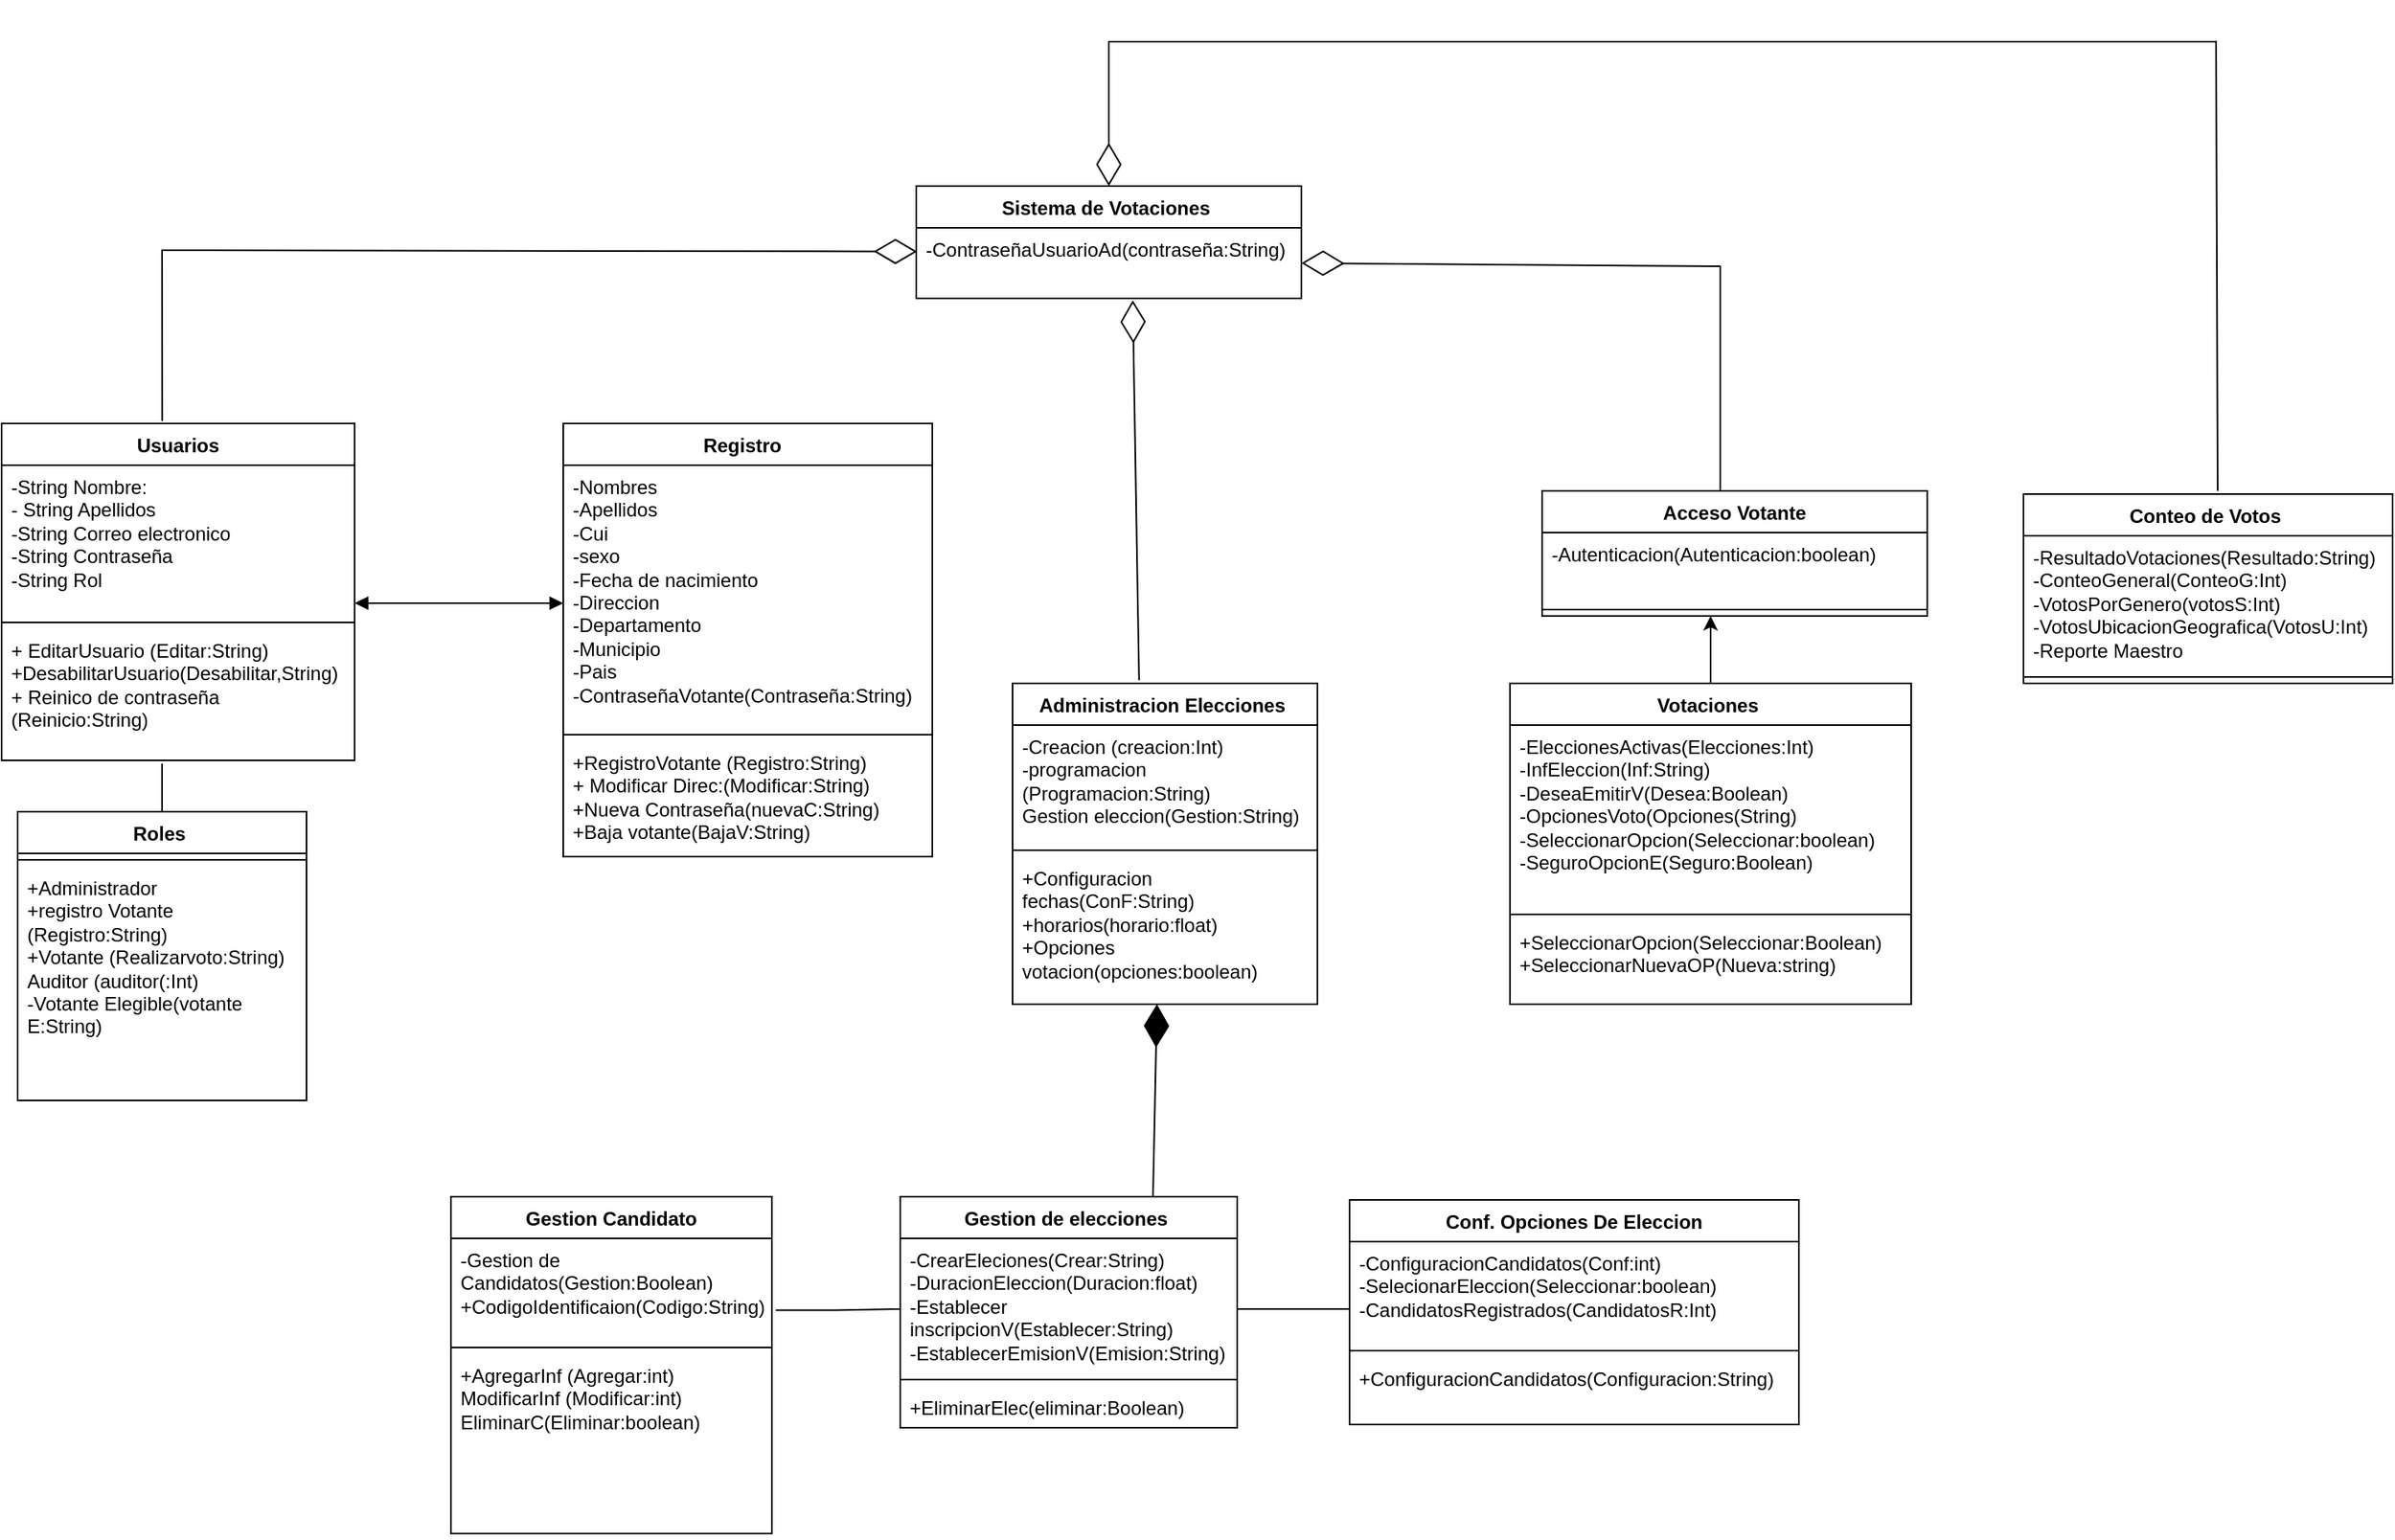 <mxfile version="22.0.2" type="device">
  <diagram id="44V1SXX1bZddX2xvPT-_" name="Página-1">
    <mxGraphModel dx="1036" dy="1775" grid="1" gridSize="10" guides="1" tooltips="1" connect="1" arrows="1" fold="1" page="1" pageScale="1" pageWidth="827" pageHeight="1169" math="0" shadow="0">
      <root>
        <mxCell id="0" />
        <mxCell id="1" parent="0" />
        <mxCell id="usIb8V47PSjIrWivX886-9" value="&amp;nbsp;Usuarios&amp;nbsp;" style="swimlane;fontStyle=1;align=center;verticalAlign=top;childLayout=stackLayout;horizontal=1;startSize=26;horizontalStack=0;resizeParent=1;resizeParentMax=0;resizeLast=0;collapsible=1;marginBottom=0;whiteSpace=wrap;html=1;" parent="1" vertex="1">
          <mxGeometry x="20" y="78" width="220" height="210" as="geometry" />
        </mxCell>
        <mxCell id="usIb8V47PSjIrWivX886-10" value="-String Nombre:&lt;br&gt;- String Apellidos&amp;nbsp;&lt;br style=&quot;border-color: var(--border-color);&quot;&gt;-String Correo electronico&amp;nbsp;&lt;br style=&quot;border-color: var(--border-color);&quot;&gt;-String Contraseña&amp;nbsp;&lt;br style=&quot;border-color: var(--border-color);&quot;&gt;-String Rol" style="text;strokeColor=none;fillColor=none;align=left;verticalAlign=top;spacingLeft=4;spacingRight=4;overflow=hidden;rotatable=0;points=[[0,0.5],[1,0.5]];portConstraint=eastwest;whiteSpace=wrap;html=1;" parent="usIb8V47PSjIrWivX886-9" vertex="1">
          <mxGeometry y="26" width="220" height="94" as="geometry" />
        </mxCell>
        <mxCell id="usIb8V47PSjIrWivX886-11" value="" style="line;strokeWidth=1;fillColor=none;align=left;verticalAlign=middle;spacingTop=-1;spacingLeft=3;spacingRight=3;rotatable=0;labelPosition=right;points=[];portConstraint=eastwest;strokeColor=inherit;" parent="usIb8V47PSjIrWivX886-9" vertex="1">
          <mxGeometry y="120" width="220" height="8" as="geometry" />
        </mxCell>
        <mxCell id="usIb8V47PSjIrWivX886-12" value="+ EditarUsuario (Editar:String)&lt;br&gt;+DesabilitarUsuario(Desabilitar,String)&lt;br&gt;+ Reinico de contraseña (Reinicio:String)" style="text;strokeColor=none;fillColor=none;align=left;verticalAlign=top;spacingLeft=4;spacingRight=4;overflow=hidden;rotatable=0;points=[[0,0.5],[1,0.5]];portConstraint=eastwest;whiteSpace=wrap;html=1;" parent="usIb8V47PSjIrWivX886-9" vertex="1">
          <mxGeometry y="128" width="220" height="82" as="geometry" />
        </mxCell>
        <mxCell id="usIb8V47PSjIrWivX886-13" value="Registro&amp;nbsp;&amp;nbsp;" style="swimlane;fontStyle=1;align=center;verticalAlign=top;childLayout=stackLayout;horizontal=1;startSize=26;horizontalStack=0;resizeParent=1;resizeParentMax=0;resizeLast=0;collapsible=1;marginBottom=0;whiteSpace=wrap;html=1;" parent="1" vertex="1">
          <mxGeometry x="370" y="78" width="230" height="270" as="geometry" />
        </mxCell>
        <mxCell id="C39rF7v7l_hXo3VZjHcz-29" value="" style="endArrow=none;html=1;edgeStyle=orthogonalEdgeStyle;rounded=0;exitX=0.5;exitY=0;exitDx=0;exitDy=0;" edge="1" parent="usIb8V47PSjIrWivX886-13" source="BANhtGc8Oh-nIr8807zj-5">
          <mxGeometry relative="1" as="geometry">
            <mxPoint x="60" y="112" as="sourcePoint" />
            <mxPoint x="-250" y="212" as="targetPoint" />
          </mxGeometry>
        </mxCell>
        <mxCell id="usIb8V47PSjIrWivX886-14" value="-Nombres&lt;br&gt;-Apellidos&lt;br&gt;-Cui&lt;br&gt;-sexo&lt;br&gt;-Fecha de nacimiento&lt;br&gt;-Direccion&amp;nbsp;&lt;br&gt;-Departamento&lt;br&gt;-Municipio&lt;br&gt;-Pais&amp;nbsp;&lt;br&gt;-ContraseñaVotante(Contraseña:String)&lt;br&gt;&amp;nbsp;" style="text;strokeColor=none;fillColor=none;align=left;verticalAlign=top;spacingLeft=4;spacingRight=4;overflow=hidden;rotatable=0;points=[[0,0.5],[1,0.5]];portConstraint=eastwest;whiteSpace=wrap;html=1;" parent="usIb8V47PSjIrWivX886-13" vertex="1">
          <mxGeometry y="26" width="230" height="164" as="geometry" />
        </mxCell>
        <mxCell id="usIb8V47PSjIrWivX886-15" value="" style="line;strokeWidth=1;fillColor=none;align=left;verticalAlign=middle;spacingTop=-1;spacingLeft=3;spacingRight=3;rotatable=0;labelPosition=right;points=[];portConstraint=eastwest;strokeColor=inherit;" parent="usIb8V47PSjIrWivX886-13" vertex="1">
          <mxGeometry y="190" width="230" height="8" as="geometry" />
        </mxCell>
        <mxCell id="usIb8V47PSjIrWivX886-16" value="+RegistroVotante (Registro:String)&lt;br&gt;+ Modificar Direc:(Modificar:String)&lt;br&gt;+Nueva Contraseña(nuevaC:String)&lt;br&gt;+Baja votante(BajaV:String)&lt;br&gt;" style="text;strokeColor=none;fillColor=none;align=left;verticalAlign=top;spacingLeft=4;spacingRight=4;overflow=hidden;rotatable=0;points=[[0,0.5],[1,0.5]];portConstraint=eastwest;whiteSpace=wrap;html=1;" parent="usIb8V47PSjIrWivX886-13" vertex="1">
          <mxGeometry y="198" width="230" height="72" as="geometry" />
        </mxCell>
        <mxCell id="BANhtGc8Oh-nIr8807zj-5" value="Roles&amp;nbsp;" style="swimlane;fontStyle=1;align=center;verticalAlign=top;childLayout=stackLayout;horizontal=1;startSize=26;horizontalStack=0;resizeParent=1;resizeParentMax=0;resizeLast=0;collapsible=1;marginBottom=0;whiteSpace=wrap;html=1;" parent="1" vertex="1">
          <mxGeometry x="30" y="320" width="180" height="180" as="geometry" />
        </mxCell>
        <mxCell id="BANhtGc8Oh-nIr8807zj-7" value="" style="line;strokeWidth=1;fillColor=none;align=left;verticalAlign=middle;spacingTop=-1;spacingLeft=3;spacingRight=3;rotatable=0;labelPosition=right;points=[];portConstraint=eastwest;strokeColor=inherit;" parent="BANhtGc8Oh-nIr8807zj-5" vertex="1">
          <mxGeometry y="26" width="180" height="8" as="geometry" />
        </mxCell>
        <mxCell id="BANhtGc8Oh-nIr8807zj-8" value="+Administrador&lt;br&gt;+registro Votante (Registro:String)&lt;br&gt;+Votante (Realizarvoto:String)&lt;br&gt;Auditor (auditor(:Int)&lt;br&gt;-Votante Elegible(votante E:String)" style="text;strokeColor=none;fillColor=none;align=left;verticalAlign=top;spacingLeft=4;spacingRight=4;overflow=hidden;rotatable=0;points=[[0,0.5],[1,0.5]];portConstraint=eastwest;whiteSpace=wrap;html=1;" parent="BANhtGc8Oh-nIr8807zj-5" vertex="1">
          <mxGeometry y="34" width="180" height="146" as="geometry" />
        </mxCell>
        <mxCell id="BANhtGc8Oh-nIr8807zj-11" value="Administracion Elecciones&amp;nbsp;&lt;br&gt;" style="swimlane;fontStyle=1;align=center;verticalAlign=top;childLayout=stackLayout;horizontal=1;startSize=26;horizontalStack=0;resizeParent=1;resizeParentMax=0;resizeLast=0;collapsible=1;marginBottom=0;whiteSpace=wrap;html=1;" parent="1" vertex="1">
          <mxGeometry x="650" y="240" width="190" height="200" as="geometry" />
        </mxCell>
        <mxCell id="BANhtGc8Oh-nIr8807zj-12" value="-Creacion (creacion:Int)&lt;br&gt;-programacion (Programacion:String)&lt;br&gt;Gestion eleccion(Gestion:String)" style="text;strokeColor=none;fillColor=none;align=left;verticalAlign=top;spacingLeft=4;spacingRight=4;overflow=hidden;rotatable=0;points=[[0,0.5],[1,0.5]];portConstraint=eastwest;whiteSpace=wrap;html=1;" parent="BANhtGc8Oh-nIr8807zj-11" vertex="1">
          <mxGeometry y="26" width="190" height="74" as="geometry" />
        </mxCell>
        <mxCell id="BANhtGc8Oh-nIr8807zj-13" value="" style="line;strokeWidth=1;fillColor=none;align=left;verticalAlign=middle;spacingTop=-1;spacingLeft=3;spacingRight=3;rotatable=0;labelPosition=right;points=[];portConstraint=eastwest;strokeColor=inherit;" parent="BANhtGc8Oh-nIr8807zj-11" vertex="1">
          <mxGeometry y="100" width="190" height="8" as="geometry" />
        </mxCell>
        <mxCell id="BANhtGc8Oh-nIr8807zj-14" value="+Configuracion fechas(ConF:String)&lt;br&gt;+horarios(horario:float)&lt;br&gt;+Opciones votacion(opciones:boolean)" style="text;strokeColor=none;fillColor=none;align=left;verticalAlign=top;spacingLeft=4;spacingRight=4;overflow=hidden;rotatable=0;points=[[0,0.5],[1,0.5]];portConstraint=eastwest;whiteSpace=wrap;html=1;" parent="BANhtGc8Oh-nIr8807zj-11" vertex="1">
          <mxGeometry y="108" width="190" height="92" as="geometry" />
        </mxCell>
        <mxCell id="BANhtGc8Oh-nIr8807zj-15" value="Gestion de elecciones&amp;nbsp;" style="swimlane;fontStyle=1;align=center;verticalAlign=top;childLayout=stackLayout;horizontal=1;startSize=26;horizontalStack=0;resizeParent=1;resizeParentMax=0;resizeLast=0;collapsible=1;marginBottom=0;whiteSpace=wrap;html=1;" parent="1" vertex="1">
          <mxGeometry x="580" y="560" width="210" height="144" as="geometry" />
        </mxCell>
        <mxCell id="BANhtGc8Oh-nIr8807zj-16" value="-CrearEleciones(Crear:String)&lt;br&gt;-DuracionEleccion(Duracion:float)&lt;br&gt;-Establecer inscripcionV(Establecer:String)&lt;br&gt;-EstablecerEmisionV(Emision:String)" style="text;strokeColor=none;fillColor=none;align=left;verticalAlign=top;spacingLeft=4;spacingRight=4;overflow=hidden;rotatable=0;points=[[0,0.5],[1,0.5]];portConstraint=eastwest;whiteSpace=wrap;html=1;" parent="BANhtGc8Oh-nIr8807zj-15" vertex="1">
          <mxGeometry y="26" width="210" height="84" as="geometry" />
        </mxCell>
        <mxCell id="BANhtGc8Oh-nIr8807zj-17" value="" style="line;strokeWidth=1;fillColor=none;align=left;verticalAlign=middle;spacingTop=-1;spacingLeft=3;spacingRight=3;rotatable=0;labelPosition=right;points=[];portConstraint=eastwest;strokeColor=inherit;" parent="BANhtGc8Oh-nIr8807zj-15" vertex="1">
          <mxGeometry y="110" width="210" height="8" as="geometry" />
        </mxCell>
        <mxCell id="BANhtGc8Oh-nIr8807zj-18" value="+EliminarElec(eliminar:Boolean)" style="text;strokeColor=none;fillColor=none;align=left;verticalAlign=top;spacingLeft=4;spacingRight=4;overflow=hidden;rotatable=0;points=[[0,0.5],[1,0.5]];portConstraint=eastwest;whiteSpace=wrap;html=1;" parent="BANhtGc8Oh-nIr8807zj-15" vertex="1">
          <mxGeometry y="118" width="210" height="26" as="geometry" />
        </mxCell>
        <mxCell id="BANhtGc8Oh-nIr8807zj-19" value="Gestion Candidato" style="swimlane;fontStyle=1;align=center;verticalAlign=top;childLayout=stackLayout;horizontal=1;startSize=26;horizontalStack=0;resizeParent=1;resizeParentMax=0;resizeLast=0;collapsible=1;marginBottom=0;whiteSpace=wrap;html=1;" parent="1" vertex="1">
          <mxGeometry x="300" y="560" width="200" height="210" as="geometry" />
        </mxCell>
        <mxCell id="BANhtGc8Oh-nIr8807zj-20" value="-Gestion de Candidatos(Gestion:Boolean)&lt;br&gt;+CodigoIdentificaion(Codigo:String)&lt;br&gt;" style="text;strokeColor=none;fillColor=none;align=left;verticalAlign=top;spacingLeft=4;spacingRight=4;overflow=hidden;rotatable=0;points=[[0,0.5],[1,0.5]];portConstraint=eastwest;whiteSpace=wrap;html=1;" parent="BANhtGc8Oh-nIr8807zj-19" vertex="1">
          <mxGeometry y="26" width="200" height="64" as="geometry" />
        </mxCell>
        <mxCell id="BANhtGc8Oh-nIr8807zj-21" value="" style="line;strokeWidth=1;fillColor=none;align=left;verticalAlign=middle;spacingTop=-1;spacingLeft=3;spacingRight=3;rotatable=0;labelPosition=right;points=[];portConstraint=eastwest;strokeColor=inherit;" parent="BANhtGc8Oh-nIr8807zj-19" vertex="1">
          <mxGeometry y="90" width="200" height="8" as="geometry" />
        </mxCell>
        <mxCell id="BANhtGc8Oh-nIr8807zj-22" value="+AgregarInf (Agregar:int)&lt;br&gt;ModificarInf (Modificar:int)&lt;br&gt;EliminarC(Eliminar:boolean)" style="text;strokeColor=none;fillColor=none;align=left;verticalAlign=top;spacingLeft=4;spacingRight=4;overflow=hidden;rotatable=0;points=[[0,0.5],[1,0.5]];portConstraint=eastwest;whiteSpace=wrap;html=1;" parent="BANhtGc8Oh-nIr8807zj-19" vertex="1">
          <mxGeometry y="98" width="200" height="112" as="geometry" />
        </mxCell>
        <mxCell id="BANhtGc8Oh-nIr8807zj-23" value="Conf. Opciones De Eleccion" style="swimlane;fontStyle=1;align=center;verticalAlign=top;childLayout=stackLayout;horizontal=1;startSize=26;horizontalStack=0;resizeParent=1;resizeParentMax=0;resizeLast=0;collapsible=1;marginBottom=0;whiteSpace=wrap;html=1;" parent="1" vertex="1">
          <mxGeometry x="860" y="562" width="280" height="140" as="geometry" />
        </mxCell>
        <mxCell id="BANhtGc8Oh-nIr8807zj-24" value="-ConfiguracionCandidatos(Conf:int)&lt;br&gt;-SelecionarEleccion(Seleccionar:boolean)&lt;br&gt;-CandidatosRegistrados(CandidatosR:Int)&lt;br&gt;" style="text;strokeColor=none;fillColor=none;align=left;verticalAlign=top;spacingLeft=4;spacingRight=4;overflow=hidden;rotatable=0;points=[[0,0.5],[1,0.5]];portConstraint=eastwest;whiteSpace=wrap;html=1;" parent="BANhtGc8Oh-nIr8807zj-23" vertex="1">
          <mxGeometry y="26" width="280" height="64" as="geometry" />
        </mxCell>
        <mxCell id="BANhtGc8Oh-nIr8807zj-25" value="" style="line;strokeWidth=1;fillColor=none;align=left;verticalAlign=middle;spacingTop=-1;spacingLeft=3;spacingRight=3;rotatable=0;labelPosition=right;points=[];portConstraint=eastwest;strokeColor=inherit;" parent="BANhtGc8Oh-nIr8807zj-23" vertex="1">
          <mxGeometry y="90" width="280" height="8" as="geometry" />
        </mxCell>
        <mxCell id="BANhtGc8Oh-nIr8807zj-26" value="+ConfiguracionCandidatos(Configuracion:String)" style="text;strokeColor=none;fillColor=none;align=left;verticalAlign=top;spacingLeft=4;spacingRight=4;overflow=hidden;rotatable=0;points=[[0,0.5],[1,0.5]];portConstraint=eastwest;whiteSpace=wrap;html=1;" parent="BANhtGc8Oh-nIr8807zj-23" vertex="1">
          <mxGeometry y="98" width="280" height="42" as="geometry" />
        </mxCell>
        <mxCell id="BANhtGc8Oh-nIr8807zj-27" value="Acceso Votante" style="swimlane;fontStyle=1;align=center;verticalAlign=top;childLayout=stackLayout;horizontal=1;startSize=26;horizontalStack=0;resizeParent=1;resizeParentMax=0;resizeLast=0;collapsible=1;marginBottom=0;whiteSpace=wrap;html=1;" parent="1" vertex="1">
          <mxGeometry x="980" y="120" width="240" height="78" as="geometry" />
        </mxCell>
        <mxCell id="BANhtGc8Oh-nIr8807zj-28" value="-Autenticacion(Autenticacion:boolean)&lt;br&gt;" style="text;strokeColor=none;fillColor=none;align=left;verticalAlign=top;spacingLeft=4;spacingRight=4;overflow=hidden;rotatable=0;points=[[0,0.5],[1,0.5]];portConstraint=eastwest;whiteSpace=wrap;html=1;" parent="BANhtGc8Oh-nIr8807zj-27" vertex="1">
          <mxGeometry y="26" width="240" height="44" as="geometry" />
        </mxCell>
        <mxCell id="BANhtGc8Oh-nIr8807zj-29" value="" style="line;strokeWidth=1;fillColor=none;align=left;verticalAlign=middle;spacingTop=-1;spacingLeft=3;spacingRight=3;rotatable=0;labelPosition=right;points=[];portConstraint=eastwest;strokeColor=inherit;" parent="BANhtGc8Oh-nIr8807zj-27" vertex="1">
          <mxGeometry y="70" width="240" height="8" as="geometry" />
        </mxCell>
        <mxCell id="C39rF7v7l_hXo3VZjHcz-9" value="" style="edgeStyle=orthogonalEdgeStyle;rounded=0;orthogonalLoop=1;jettySize=auto;html=1;" edge="1" parent="1" source="BANhtGc8Oh-nIr8807zj-31" target="BANhtGc8Oh-nIr8807zj-29">
          <mxGeometry relative="1" as="geometry">
            <Array as="points">
              <mxPoint x="1085" y="200" />
              <mxPoint x="1085" y="200" />
            </Array>
          </mxGeometry>
        </mxCell>
        <mxCell id="BANhtGc8Oh-nIr8807zj-31" value="Votaciones&amp;nbsp;" style="swimlane;fontStyle=1;align=center;verticalAlign=top;childLayout=stackLayout;horizontal=1;startSize=26;horizontalStack=0;resizeParent=1;resizeParentMax=0;resizeLast=0;collapsible=1;marginBottom=0;whiteSpace=wrap;html=1;" parent="1" vertex="1">
          <mxGeometry x="960" y="240" width="250" height="200" as="geometry" />
        </mxCell>
        <mxCell id="BANhtGc8Oh-nIr8807zj-32" value="-EleccionesActivas(Elecciones:Int)&lt;br&gt;-InfEleccion(Inf:String)&lt;br&gt;-DeseaEmitirV(Desea:Boolean)&lt;br&gt;-OpcionesVoto(Opciones(String)&lt;br&gt;-SeleccionarOpcion(Seleccionar:boolean)&lt;br&gt;-SeguroOpcionE(Seguro:Boolean)&lt;br&gt;" style="text;strokeColor=none;fillColor=none;align=left;verticalAlign=top;spacingLeft=4;spacingRight=4;overflow=hidden;rotatable=0;points=[[0,0.5],[1,0.5]];portConstraint=eastwest;whiteSpace=wrap;html=1;" parent="BANhtGc8Oh-nIr8807zj-31" vertex="1">
          <mxGeometry y="26" width="250" height="114" as="geometry" />
        </mxCell>
        <mxCell id="BANhtGc8Oh-nIr8807zj-33" value="" style="line;strokeWidth=1;fillColor=none;align=left;verticalAlign=middle;spacingTop=-1;spacingLeft=3;spacingRight=3;rotatable=0;labelPosition=right;points=[];portConstraint=eastwest;strokeColor=inherit;" parent="BANhtGc8Oh-nIr8807zj-31" vertex="1">
          <mxGeometry y="140" width="250" height="8" as="geometry" />
        </mxCell>
        <mxCell id="BANhtGc8Oh-nIr8807zj-34" value="+SeleccionarOpcion(Seleccionar:Boolean)&lt;br&gt;+SeleccionarNuevaOP(Nueva:string)" style="text;strokeColor=none;fillColor=none;align=left;verticalAlign=top;spacingLeft=4;spacingRight=4;overflow=hidden;rotatable=0;points=[[0,0.5],[1,0.5]];portConstraint=eastwest;whiteSpace=wrap;html=1;" parent="BANhtGc8Oh-nIr8807zj-31" vertex="1">
          <mxGeometry y="148" width="250" height="52" as="geometry" />
        </mxCell>
        <mxCell id="3VaHaR6XWZCYP7MvB4ie-1" value="Conteo de Votos&amp;nbsp;&lt;br&gt;" style="swimlane;fontStyle=1;align=center;verticalAlign=top;childLayout=stackLayout;horizontal=1;startSize=26;horizontalStack=0;resizeParent=1;resizeParentMax=0;resizeLast=0;collapsible=1;marginBottom=0;whiteSpace=wrap;html=1;" parent="1" vertex="1">
          <mxGeometry x="1280" y="122" width="230" height="118" as="geometry" />
        </mxCell>
        <mxCell id="3VaHaR6XWZCYP7MvB4ie-2" value="-ResultadoVotaciones(Resultado:String)&lt;br&gt;-ConteoGeneral(ConteoG:Int)&lt;br&gt;-VotosPorGenero(votosS:Int)&lt;br&gt;-VotosUbicacionGeografica(VotosU:Int)&lt;br&gt;-Reporte Maestro" style="text;strokeColor=none;fillColor=none;align=left;verticalAlign=top;spacingLeft=4;spacingRight=4;overflow=hidden;rotatable=0;points=[[0,0.5],[1,0.5]];portConstraint=eastwest;whiteSpace=wrap;html=1;" parent="3VaHaR6XWZCYP7MvB4ie-1" vertex="1">
          <mxGeometry y="26" width="230" height="84" as="geometry" />
        </mxCell>
        <mxCell id="3VaHaR6XWZCYP7MvB4ie-3" value="" style="line;strokeWidth=1;fillColor=none;align=left;verticalAlign=middle;spacingTop=-1;spacingLeft=3;spacingRight=3;rotatable=0;labelPosition=right;points=[];portConstraint=eastwest;strokeColor=inherit;" parent="3VaHaR6XWZCYP7MvB4ie-1" vertex="1">
          <mxGeometry y="110" width="230" height="8" as="geometry" />
        </mxCell>
        <mxCell id="3VaHaR6XWZCYP7MvB4ie-5" value="Sistema de Votaciones&amp;nbsp;" style="swimlane;fontStyle=1;align=center;verticalAlign=top;childLayout=stackLayout;horizontal=1;startSize=26;horizontalStack=0;resizeParent=1;resizeParentMax=0;resizeLast=0;collapsible=1;marginBottom=0;whiteSpace=wrap;html=1;" parent="1" vertex="1">
          <mxGeometry x="590" y="-70" width="240" height="70" as="geometry" />
        </mxCell>
        <mxCell id="3VaHaR6XWZCYP7MvB4ie-6" value="-ContraseñaUsuarioAd(contraseña:String)" style="text;strokeColor=none;fillColor=none;align=left;verticalAlign=top;spacingLeft=4;spacingRight=4;overflow=hidden;rotatable=0;points=[[0,0.5],[1,0.5]];portConstraint=eastwest;whiteSpace=wrap;html=1;" parent="3VaHaR6XWZCYP7MvB4ie-5" vertex="1">
          <mxGeometry y="26" width="240" height="44" as="geometry" />
        </mxCell>
        <mxCell id="C39rF7v7l_hXo3VZjHcz-28" value="" style="endArrow=block;startArrow=block;endFill=1;startFill=1;html=1;rounded=0;" edge="1" parent="1">
          <mxGeometry width="160" relative="1" as="geometry">
            <mxPoint x="240" y="190" as="sourcePoint" />
            <mxPoint x="370" y="190" as="targetPoint" />
          </mxGeometry>
        </mxCell>
        <mxCell id="C39rF7v7l_hXo3VZjHcz-32" value="" style="endArrow=none;html=1;edgeStyle=orthogonalEdgeStyle;rounded=0;exitX=1.012;exitY=0.7;exitDx=0;exitDy=0;exitPerimeter=0;entryX=0;entryY=0.5;entryDx=0;entryDy=0;" edge="1" parent="1" source="BANhtGc8Oh-nIr8807zj-20" target="BANhtGc8Oh-nIr8807zj-16">
          <mxGeometry relative="1" as="geometry">
            <mxPoint x="510" y="630" as="sourcePoint" />
            <mxPoint x="570" y="630" as="targetPoint" />
            <Array as="points">
              <mxPoint x="540" y="631" />
              <mxPoint x="580" y="630" />
            </Array>
          </mxGeometry>
        </mxCell>
        <mxCell id="C39rF7v7l_hXo3VZjHcz-35" value="" style="endArrow=none;html=1;edgeStyle=orthogonalEdgeStyle;rounded=0;exitX=1;exitY=0.5;exitDx=0;exitDy=0;entryX=0;entryY=0.5;entryDx=0;entryDy=0;" edge="1" parent="1" source="BANhtGc8Oh-nIr8807zj-16" target="BANhtGc8Oh-nIr8807zj-24">
          <mxGeometry relative="1" as="geometry">
            <mxPoint x="512" y="641" as="sourcePoint" />
            <mxPoint x="590" y="638" as="targetPoint" />
            <Array as="points">
              <mxPoint x="790" y="630" />
              <mxPoint x="860" y="630" />
            </Array>
          </mxGeometry>
        </mxCell>
        <mxCell id="C39rF7v7l_hXo3VZjHcz-36" value="" style="endArrow=diamondThin;endFill=0;endSize=24;html=1;rounded=0;exitX=0.415;exitY=-0.01;exitDx=0;exitDy=0;entryX=0.562;entryY=1.027;entryDx=0;entryDy=0;entryPerimeter=0;exitPerimeter=0;" edge="1" parent="1" source="BANhtGc8Oh-nIr8807zj-11" target="3VaHaR6XWZCYP7MvB4ie-6">
          <mxGeometry width="160" relative="1" as="geometry">
            <mxPoint x="650" y="182.5" as="sourcePoint" />
            <mxPoint x="720" y="10" as="targetPoint" />
            <Array as="points" />
          </mxGeometry>
        </mxCell>
        <mxCell id="C39rF7v7l_hXo3VZjHcz-37" value="" style="endArrow=diamondThin;endFill=0;endSize=24;html=1;rounded=0;exitX=0.5;exitY=0;exitDx=0;exitDy=0;entryX=1;entryY=0.5;entryDx=0;entryDy=0;" edge="1" parent="1" target="3VaHaR6XWZCYP7MvB4ie-6">
          <mxGeometry width="160" relative="1" as="geometry">
            <mxPoint x="1091" y="120" as="sourcePoint" />
            <mxPoint x="1090" y="-119" as="targetPoint" />
            <Array as="points">
              <mxPoint x="1091" y="-20" />
            </Array>
          </mxGeometry>
        </mxCell>
        <mxCell id="C39rF7v7l_hXo3VZjHcz-38" value="" style="endArrow=diamondThin;endFill=0;endSize=24;html=1;rounded=0;exitX=0.5;exitY=0;exitDx=0;exitDy=0;entryX=0.5;entryY=0;entryDx=0;entryDy=0;" edge="1" parent="1" target="3VaHaR6XWZCYP7MvB4ie-5">
          <mxGeometry width="160" relative="1" as="geometry">
            <mxPoint x="1401" y="120" as="sourcePoint" />
            <mxPoint x="1400" y="-119" as="targetPoint" />
            <Array as="points">
              <mxPoint x="1400" y="-160" />
              <mxPoint x="710" y="-160" />
            </Array>
          </mxGeometry>
        </mxCell>
        <mxCell id="C39rF7v7l_hXo3VZjHcz-39" value="" style="endArrow=diamondThin;endFill=0;endSize=24;html=1;rounded=0;exitX=0.455;exitY=-0.008;exitDx=0;exitDy=0;exitPerimeter=0;entryX=0.002;entryY=0.336;entryDx=0;entryDy=0;entryPerimeter=0;" edge="1" parent="1" source="usIb8V47PSjIrWivX886-9" target="3VaHaR6XWZCYP7MvB4ie-6">
          <mxGeometry width="160" relative="1" as="geometry">
            <mxPoint x="120.5" y="59" as="sourcePoint" />
            <mxPoint x="120" y="-190" as="targetPoint" />
            <Array as="points">
              <mxPoint x="120" y="-30" />
            </Array>
          </mxGeometry>
        </mxCell>
        <mxCell id="C39rF7v7l_hXo3VZjHcz-40" value="" style="endArrow=diamondThin;endFill=1;endSize=24;html=1;rounded=0;exitX=0.75;exitY=0;exitDx=0;exitDy=0;" edge="1" parent="1" source="BANhtGc8Oh-nIr8807zj-15">
          <mxGeometry width="160" relative="1" as="geometry">
            <mxPoint x="680" y="450" as="sourcePoint" />
            <mxPoint x="740" y="440" as="targetPoint" />
          </mxGeometry>
        </mxCell>
      </root>
    </mxGraphModel>
  </diagram>
</mxfile>
